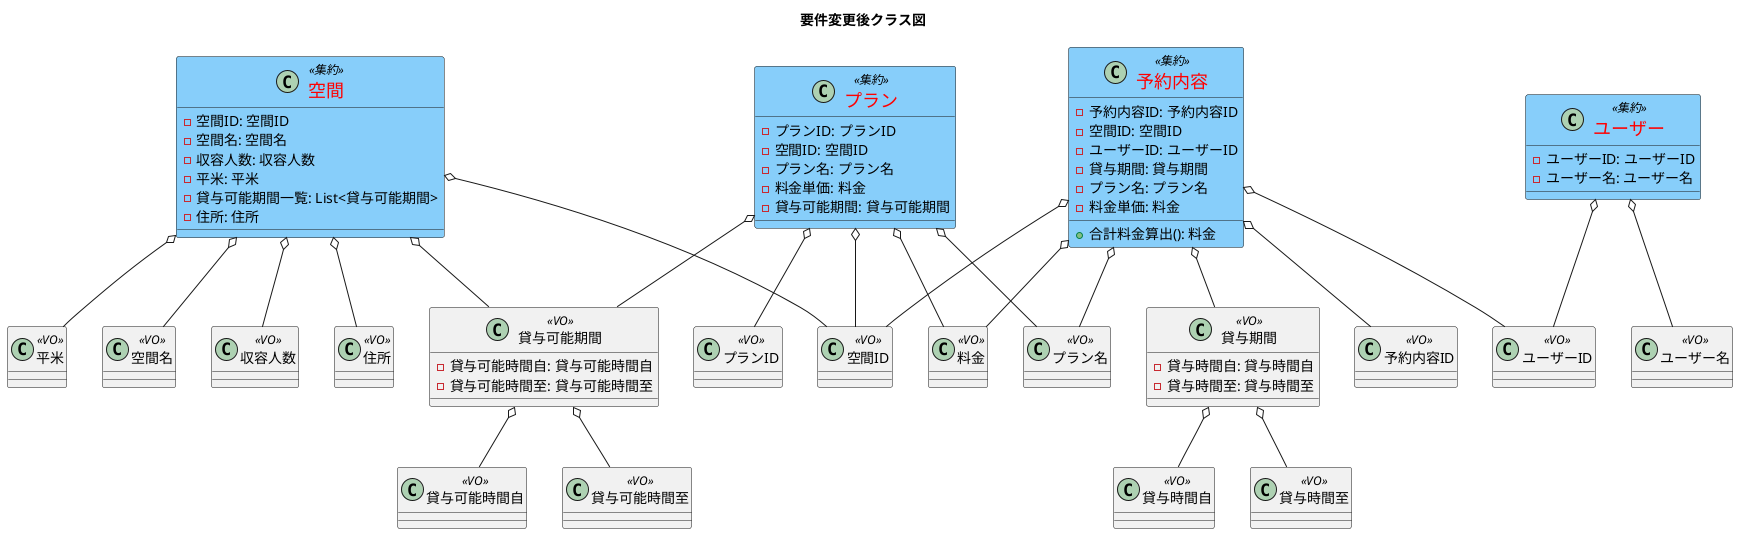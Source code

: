 @startuml
title 要件変更後クラス図

skinparam class {
BackgroundColor<<集約>> LightSkyBlue
FontColor<<集約>> Red
FontSize<<集約>> 18
}

class 空間 <<集約>> {
-空間ID: 空間ID
-空間名: 空間名
-収容人数: 収容人数
-平米: 平米
-貸与可能期間一覧: List<貸与可能期間>
-住所: 住所
}
class 空間ID <<VO>>
空間 o-- 空間ID
class 空間名 <<VO>>
空間 o-- 空間名
class 収容人数 <<VO>> 
空間 o-- 収容人数
class 住所 <<VO>>
空間 o-- 住所
class 平米 <<VO>>
空間 o-- 平米

class 貸与可能期間 <<VO>> {
-貸与可能時間自: 貸与可能時間自
-貸与可能時間至: 貸与可能時間至
}
class 貸与可能時間自 <<VO>>
class 貸与可能時間至 <<VO>>
貸与可能期間 o-- 貸与可能時間自
貸与可能期間 o-- 貸与可能時間至
空間 o-- 貸与可能期間

class ユーザー <<集約>> {
-ユーザーID: ユーザーID
-ユーザー名: ユーザー名
}
class ユーザーID <<VO>>
ユーザー o-- ユーザーID
class ユーザー名 <<VO>>
ユーザー o-- ユーザー名

class プラン <<集約>> {
-プランID: プランID
-空間ID: 空間ID
-プラン名: プラン名
-料金単価: 料金
-貸与可能期間: 貸与可能期間
}
class プランID <<VO>>
プラン o-- プランID
プラン o-- 空間ID
class プラン名 <<VO>>
プラン o-- プラン名
class 料金 <<VO>>
プラン o-- 料金
プラン o-- 貸与可能期間

class 予約内容 <<集約>> {
-予約内容ID: 予約内容ID
-空間ID: 空間ID
-ユーザーID: ユーザーID
-貸与期間: 貸与期間
-プラン名: プラン名
-料金単価: 料金
+合計料金算出(): 料金
}
class 予約内容ID <<VO>>
予約内容 o-- 予約内容ID
予約内容 o-- 空間ID
予約内容 o-- ユーザーID
予約内容 o-- プラン名
予約内容 o-- 料金

class 貸与期間 <<VO>> {
-貸与時間自: 貸与時間自
-貸与時間至: 貸与時間至
}
class 貸与時間自 <<VO>>
class 貸与時間至 <<VO>>
貸与期間 o-- 貸与時間自
貸与期間 o-- 貸与時間至
予約内容 o-- 貸与期間
@enduml